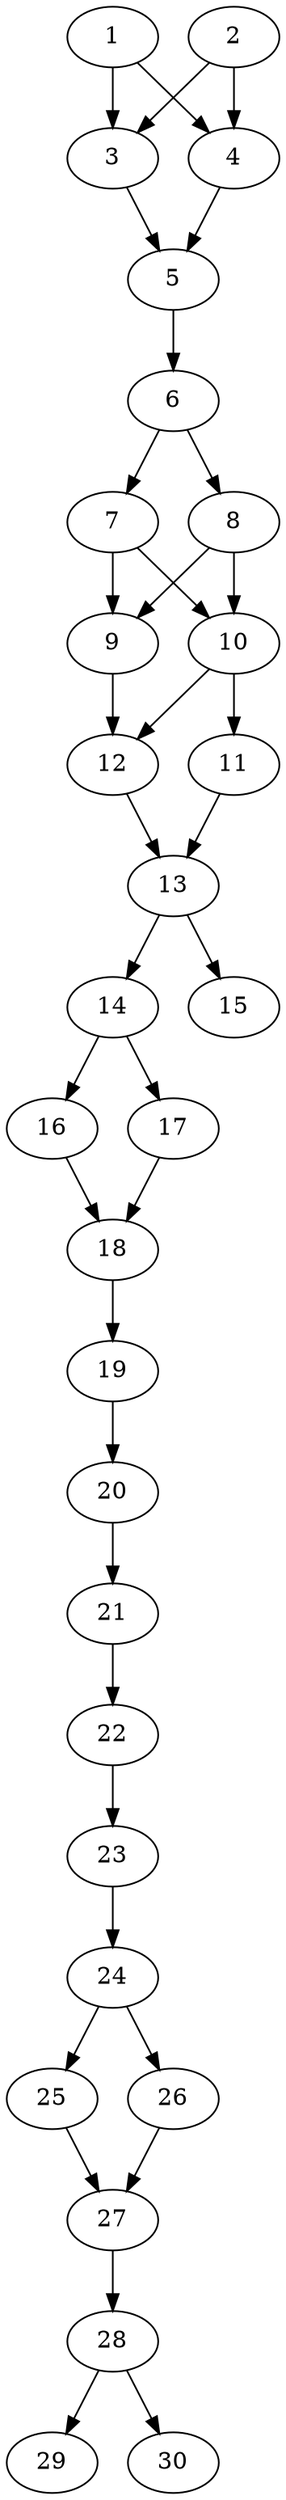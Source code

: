 // DAG automatically generated by daggen at Thu Oct  3 14:04:19 2019
// ./daggen --dot -n 30 --ccr 0.3 --fat 0.3 --regular 0.9 --density 0.9 --mindata 5242880 --maxdata 52428800 
digraph G {
  1 [size="72072533", alpha="0.01", expect_size="21621760"] 
  1 -> 3 [size ="21621760"]
  1 -> 4 [size ="21621760"]
  2 [size="172513280", alpha="0.04", expect_size="51753984"] 
  2 -> 3 [size ="51753984"]
  2 -> 4 [size ="51753984"]
  3 [size="136864427", alpha="0.04", expect_size="41059328"] 
  3 -> 5 [size ="41059328"]
  4 [size="149377707", alpha="0.00", expect_size="44813312"] 
  4 -> 5 [size ="44813312"]
  5 [size="41509547", alpha="0.13", expect_size="12452864"] 
  5 -> 6 [size ="12452864"]
  6 [size="22835200", alpha="0.01", expect_size="6850560"] 
  6 -> 7 [size ="6850560"]
  6 -> 8 [size ="6850560"]
  7 [size="139069440", alpha="0.06", expect_size="41720832"] 
  7 -> 9 [size ="41720832"]
  7 -> 10 [size ="41720832"]
  8 [size="162116267", alpha="0.11", expect_size="48634880"] 
  8 -> 9 [size ="48634880"]
  8 -> 10 [size ="48634880"]
  9 [size="81527467", alpha="0.19", expect_size="24458240"] 
  9 -> 12 [size ="24458240"]
  10 [size="163976533", alpha="0.04", expect_size="49192960"] 
  10 -> 11 [size ="49192960"]
  10 -> 12 [size ="49192960"]
  11 [size="132648960", alpha="0.01", expect_size="39794688"] 
  11 -> 13 [size ="39794688"]
  12 [size="143124480", alpha="0.09", expect_size="42937344"] 
  12 -> 13 [size ="42937344"]
  13 [size="19121493", alpha="0.18", expect_size="5736448"] 
  13 -> 14 [size ="5736448"]
  13 -> 15 [size ="5736448"]
  14 [size="52415147", alpha="0.19", expect_size="15724544"] 
  14 -> 16 [size ="15724544"]
  14 -> 17 [size ="15724544"]
  15 [size="52613120", alpha="0.04", expect_size="15783936"] 
  16 [size="154009600", alpha="0.02", expect_size="46202880"] 
  16 -> 18 [size ="46202880"]
  17 [size="161143467", alpha="0.18", expect_size="48343040"] 
  17 -> 18 [size ="48343040"]
  18 [size="47503360", alpha="0.03", expect_size="14251008"] 
  18 -> 19 [size ="14251008"]
  19 [size="136772267", alpha="0.13", expect_size="41031680"] 
  19 -> 20 [size ="41031680"]
  20 [size="125125973", alpha="0.04", expect_size="37537792"] 
  20 -> 21 [size ="37537792"]
  21 [size="157972480", alpha="0.02", expect_size="47391744"] 
  21 -> 22 [size ="47391744"]
  22 [size="168250027", alpha="0.20", expect_size="50475008"] 
  22 -> 23 [size ="50475008"]
  23 [size="83899733", alpha="0.12", expect_size="25169920"] 
  23 -> 24 [size ="25169920"]
  24 [size="67119787", alpha="0.02", expect_size="20135936"] 
  24 -> 25 [size ="20135936"]
  24 -> 26 [size ="20135936"]
  25 [size="60866560", alpha="0.14", expect_size="18259968"] 
  25 -> 27 [size ="18259968"]
  26 [size="92098560", alpha="0.08", expect_size="27629568"] 
  26 -> 27 [size ="27629568"]
  27 [size="107315200", alpha="0.16", expect_size="32194560"] 
  27 -> 28 [size ="32194560"]
  28 [size="89654613", alpha="0.03", expect_size="26896384"] 
  28 -> 29 [size ="26896384"]
  28 -> 30 [size ="26896384"]
  29 [size="116493653", alpha="0.19", expect_size="34948096"] 
  30 [size="65184427", alpha="0.13", expect_size="19555328"] 
}
